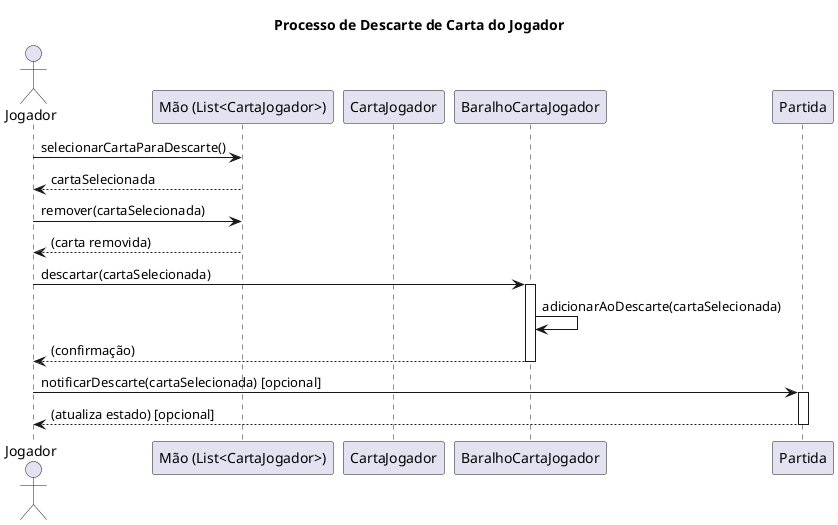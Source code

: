 @startuml PandemicDescartarCarta
title Processo de Descarte de Carta do Jogador
' Classes
actor Jogador
participant "Mão (List<CartaJogador>)" as Mao
participant CartaJogador
participant BaralhoCartaJogador as Baralho
participant Partida

Jogador -> Mao: selecionarCartaParaDescarte()
Mao --> Jogador: cartaSelecionada

Jogador -> Mao: remover(cartaSelecionada)
Mao --> Jogador: (carta removida)

Jogador -> Baralho: descartar(cartaSelecionada)
activate Baralho
Baralho -> Baralho: adicionarAoDescarte(cartaSelecionada)
Baralho --> Jogador: (confirmação)
deactivate Baralho

Jogador -> Partida: notificarDescarte(cartaSelecionada) [opcional]
activate Partida
Partida --> Jogador: (atualiza estado) [opcional]
deactivate Partida

@enduml